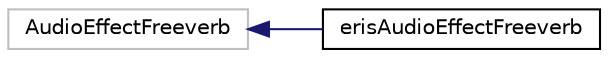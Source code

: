 digraph "Graphical Class Hierarchy"
{
 // LATEX_PDF_SIZE
  edge [fontname="Helvetica",fontsize="10",labelfontname="Helvetica",labelfontsize="10"];
  node [fontname="Helvetica",fontsize="10",shape=record];
  rankdir="LR";
  Node275 [label="AudioEffectFreeverb",height=0.2,width=0.4,color="grey75", fillcolor="white", style="filled",tooltip=" "];
  Node275 -> Node0 [dir="back",color="midnightblue",fontsize="10",style="solid",fontname="Helvetica"];
  Node0 [label="erisAudioEffectFreeverb",height=0.2,width=0.4,color="black", fillcolor="white", style="filled",URL="$classeris_audio_effect_freeverb.html",tooltip=" "];
}
